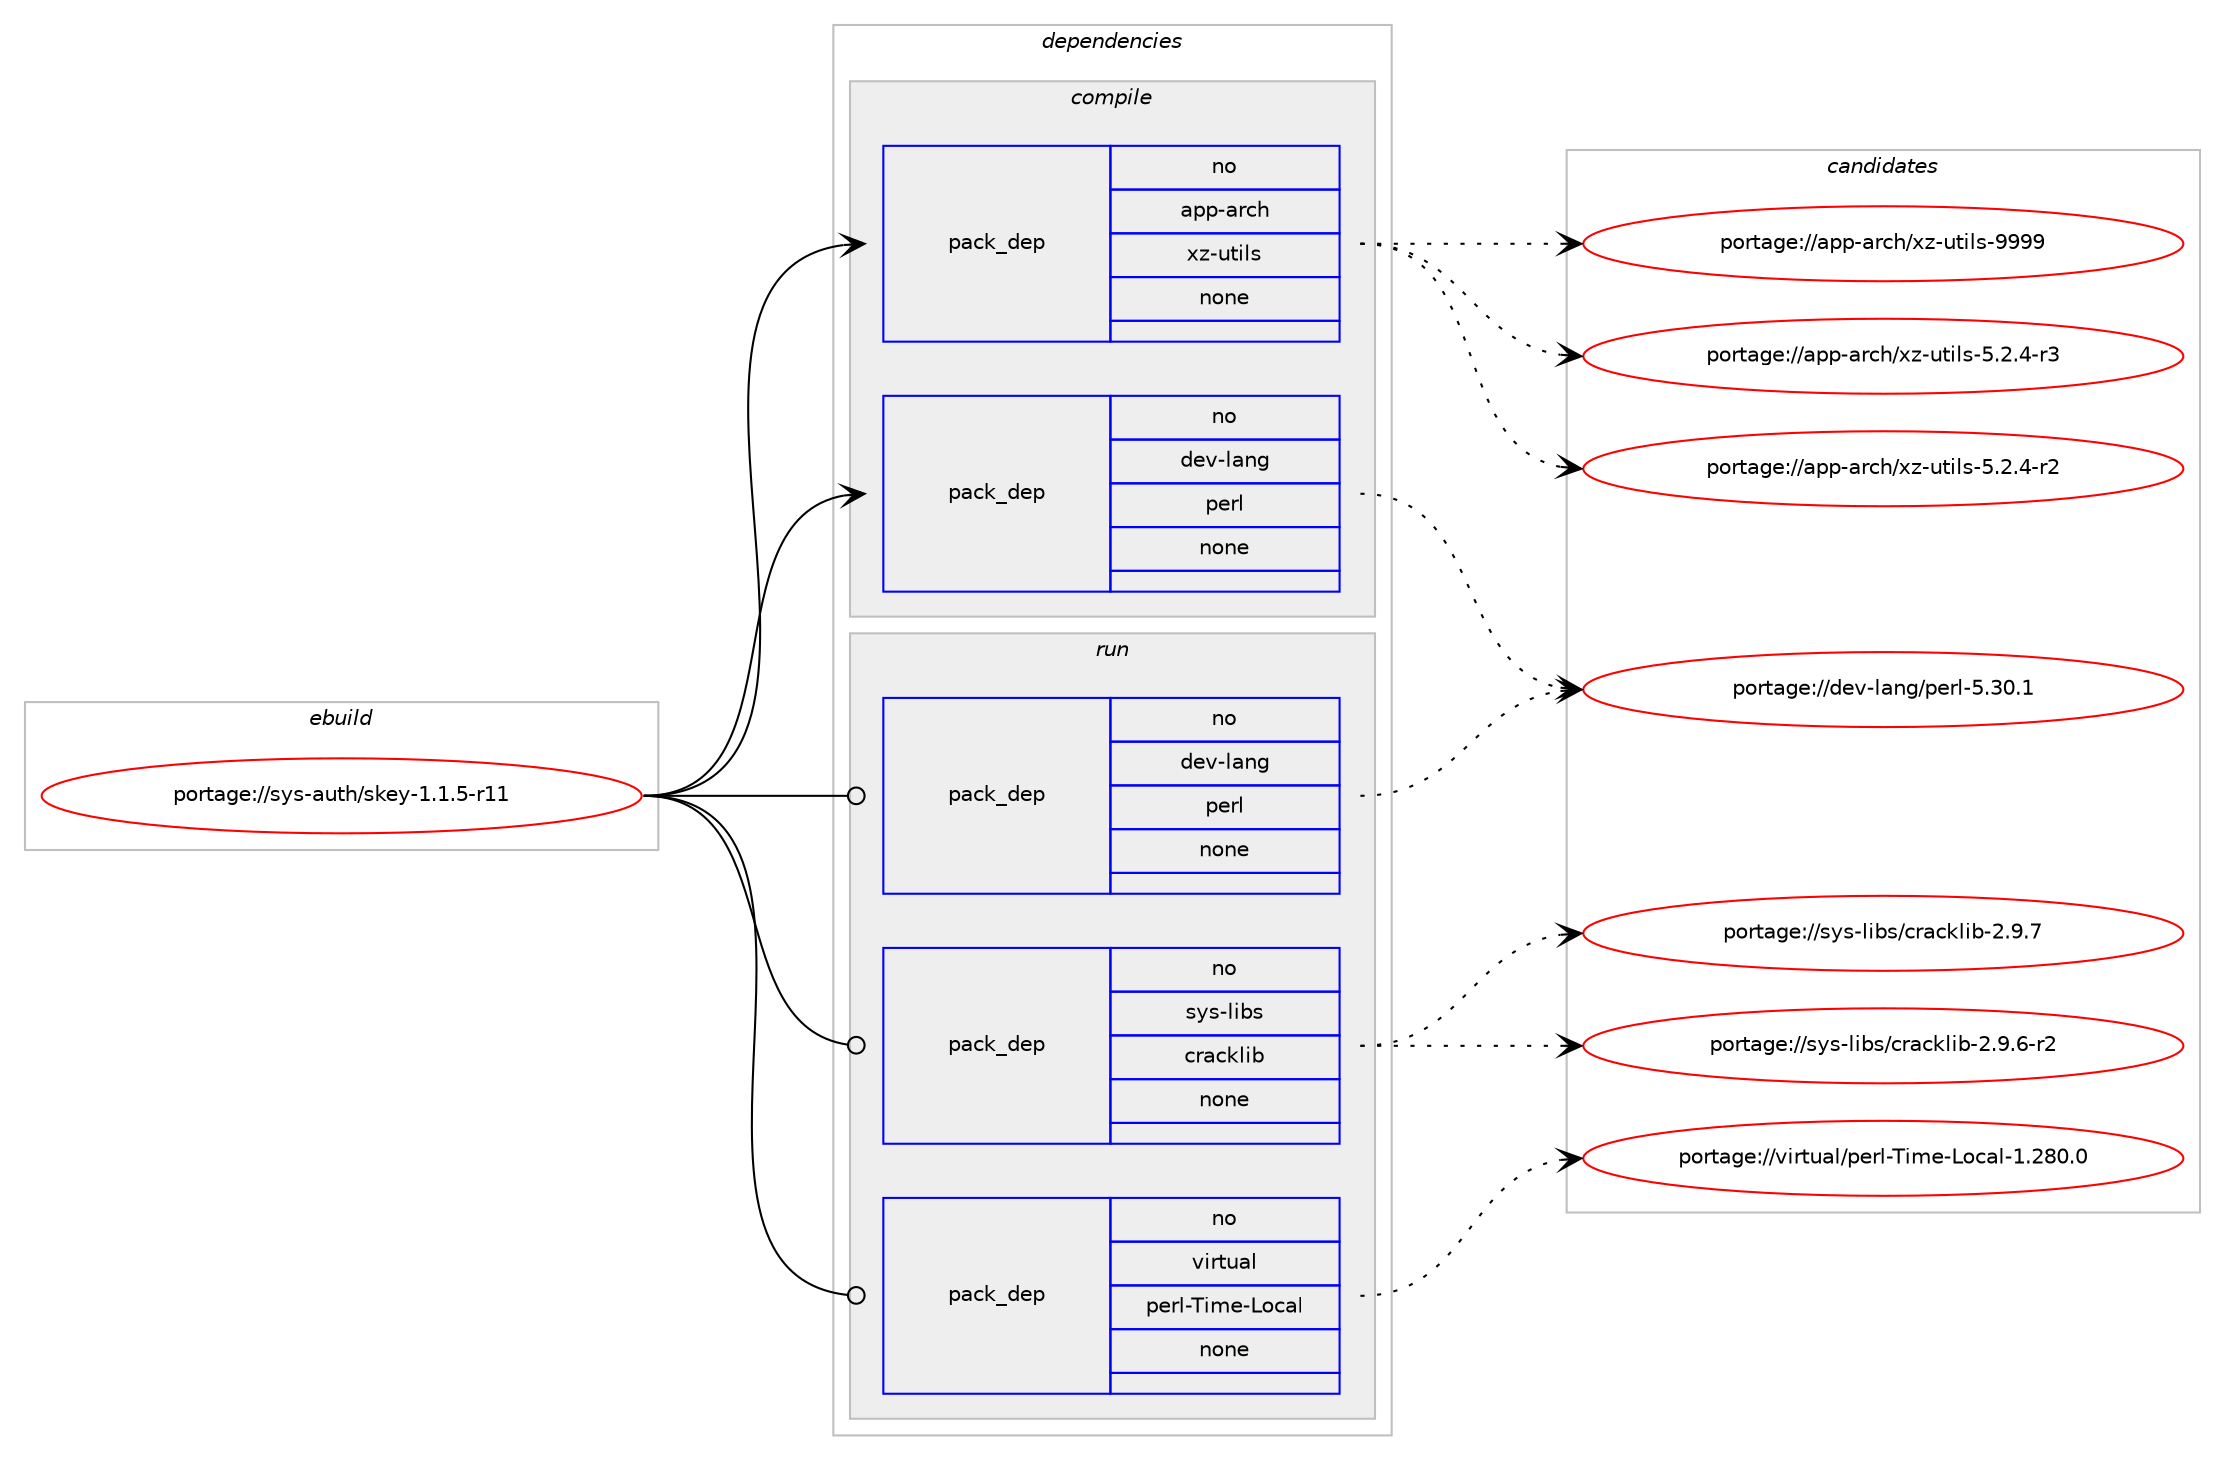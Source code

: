 digraph prolog {

# *************
# Graph options
# *************

newrank=true;
concentrate=true;
compound=true;
graph [rankdir=LR,fontname=Helvetica,fontsize=10,ranksep=1.5];#, ranksep=2.5, nodesep=0.2];
edge  [arrowhead=vee];
node  [fontname=Helvetica,fontsize=10];

# **********
# The ebuild
# **********

subgraph cluster_leftcol {
color=gray;
rank=same;
label=<<i>ebuild</i>>;
id [label="portage://sys-auth/skey-1.1.5-r11", color=red, width=4, href="../sys-auth/skey-1.1.5-r11.svg"];
}

# ****************
# The dependencies
# ****************

subgraph cluster_midcol {
color=gray;
label=<<i>dependencies</i>>;
subgraph cluster_compile {
fillcolor="#eeeeee";
style=filled;
label=<<i>compile</i>>;
subgraph pack32137 {
dependency41746 [label=<<TABLE BORDER="0" CELLBORDER="1" CELLSPACING="0" CELLPADDING="4" WIDTH="220"><TR><TD ROWSPAN="6" CELLPADDING="30">pack_dep</TD></TR><TR><TD WIDTH="110">no</TD></TR><TR><TD>app-arch</TD></TR><TR><TD>xz-utils</TD></TR><TR><TD>none</TD></TR><TR><TD></TD></TR></TABLE>>, shape=none, color=blue];
}
id:e -> dependency41746:w [weight=20,style="solid",arrowhead="vee"];
subgraph pack32138 {
dependency41747 [label=<<TABLE BORDER="0" CELLBORDER="1" CELLSPACING="0" CELLPADDING="4" WIDTH="220"><TR><TD ROWSPAN="6" CELLPADDING="30">pack_dep</TD></TR><TR><TD WIDTH="110">no</TD></TR><TR><TD>dev-lang</TD></TR><TR><TD>perl</TD></TR><TR><TD>none</TD></TR><TR><TD></TD></TR></TABLE>>, shape=none, color=blue];
}
id:e -> dependency41747:w [weight=20,style="solid",arrowhead="vee"];
}
subgraph cluster_compileandrun {
fillcolor="#eeeeee";
style=filled;
label=<<i>compile and run</i>>;
}
subgraph cluster_run {
fillcolor="#eeeeee";
style=filled;
label=<<i>run</i>>;
subgraph pack32139 {
dependency41748 [label=<<TABLE BORDER="0" CELLBORDER="1" CELLSPACING="0" CELLPADDING="4" WIDTH="220"><TR><TD ROWSPAN="6" CELLPADDING="30">pack_dep</TD></TR><TR><TD WIDTH="110">no</TD></TR><TR><TD>dev-lang</TD></TR><TR><TD>perl</TD></TR><TR><TD>none</TD></TR><TR><TD></TD></TR></TABLE>>, shape=none, color=blue];
}
id:e -> dependency41748:w [weight=20,style="solid",arrowhead="odot"];
subgraph pack32140 {
dependency41749 [label=<<TABLE BORDER="0" CELLBORDER="1" CELLSPACING="0" CELLPADDING="4" WIDTH="220"><TR><TD ROWSPAN="6" CELLPADDING="30">pack_dep</TD></TR><TR><TD WIDTH="110">no</TD></TR><TR><TD>sys-libs</TD></TR><TR><TD>cracklib</TD></TR><TR><TD>none</TD></TR><TR><TD></TD></TR></TABLE>>, shape=none, color=blue];
}
id:e -> dependency41749:w [weight=20,style="solid",arrowhead="odot"];
subgraph pack32141 {
dependency41750 [label=<<TABLE BORDER="0" CELLBORDER="1" CELLSPACING="0" CELLPADDING="4" WIDTH="220"><TR><TD ROWSPAN="6" CELLPADDING="30">pack_dep</TD></TR><TR><TD WIDTH="110">no</TD></TR><TR><TD>virtual</TD></TR><TR><TD>perl-Time-Local</TD></TR><TR><TD>none</TD></TR><TR><TD></TD></TR></TABLE>>, shape=none, color=blue];
}
id:e -> dependency41750:w [weight=20,style="solid",arrowhead="odot"];
}
}

# **************
# The candidates
# **************

subgraph cluster_choices {
rank=same;
color=gray;
label=<<i>candidates</i>>;

subgraph choice32137 {
color=black;
nodesep=1;
choice9711211245971149910447120122451171161051081154557575757 [label="portage://app-arch/xz-utils-9999", color=red, width=4,href="../app-arch/xz-utils-9999.svg"];
choice9711211245971149910447120122451171161051081154553465046524511451 [label="portage://app-arch/xz-utils-5.2.4-r3", color=red, width=4,href="../app-arch/xz-utils-5.2.4-r3.svg"];
choice9711211245971149910447120122451171161051081154553465046524511450 [label="portage://app-arch/xz-utils-5.2.4-r2", color=red, width=4,href="../app-arch/xz-utils-5.2.4-r2.svg"];
dependency41746:e -> choice9711211245971149910447120122451171161051081154557575757:w [style=dotted,weight="100"];
dependency41746:e -> choice9711211245971149910447120122451171161051081154553465046524511451:w [style=dotted,weight="100"];
dependency41746:e -> choice9711211245971149910447120122451171161051081154553465046524511450:w [style=dotted,weight="100"];
}
subgraph choice32138 {
color=black;
nodesep=1;
choice10010111845108971101034711210111410845534651484649 [label="portage://dev-lang/perl-5.30.1", color=red, width=4,href="../dev-lang/perl-5.30.1.svg"];
dependency41747:e -> choice10010111845108971101034711210111410845534651484649:w [style=dotted,weight="100"];
}
subgraph choice32139 {
color=black;
nodesep=1;
choice10010111845108971101034711210111410845534651484649 [label="portage://dev-lang/perl-5.30.1", color=red, width=4,href="../dev-lang/perl-5.30.1.svg"];
dependency41748:e -> choice10010111845108971101034711210111410845534651484649:w [style=dotted,weight="100"];
}
subgraph choice32140 {
color=black;
nodesep=1;
choice11512111545108105981154799114979910710810598455046574655 [label="portage://sys-libs/cracklib-2.9.7", color=red, width=4,href="../sys-libs/cracklib-2.9.7.svg"];
choice115121115451081059811547991149799107108105984550465746544511450 [label="portage://sys-libs/cracklib-2.9.6-r2", color=red, width=4,href="../sys-libs/cracklib-2.9.6-r2.svg"];
dependency41749:e -> choice11512111545108105981154799114979910710810598455046574655:w [style=dotted,weight="100"];
dependency41749:e -> choice115121115451081059811547991149799107108105984550465746544511450:w [style=dotted,weight="100"];
}
subgraph choice32141 {
color=black;
nodesep=1;
choice11810511411611797108471121011141084584105109101457611199971084549465056484648 [label="portage://virtual/perl-Time-Local-1.280.0", color=red, width=4,href="../virtual/perl-Time-Local-1.280.0.svg"];
dependency41750:e -> choice11810511411611797108471121011141084584105109101457611199971084549465056484648:w [style=dotted,weight="100"];
}
}

}
